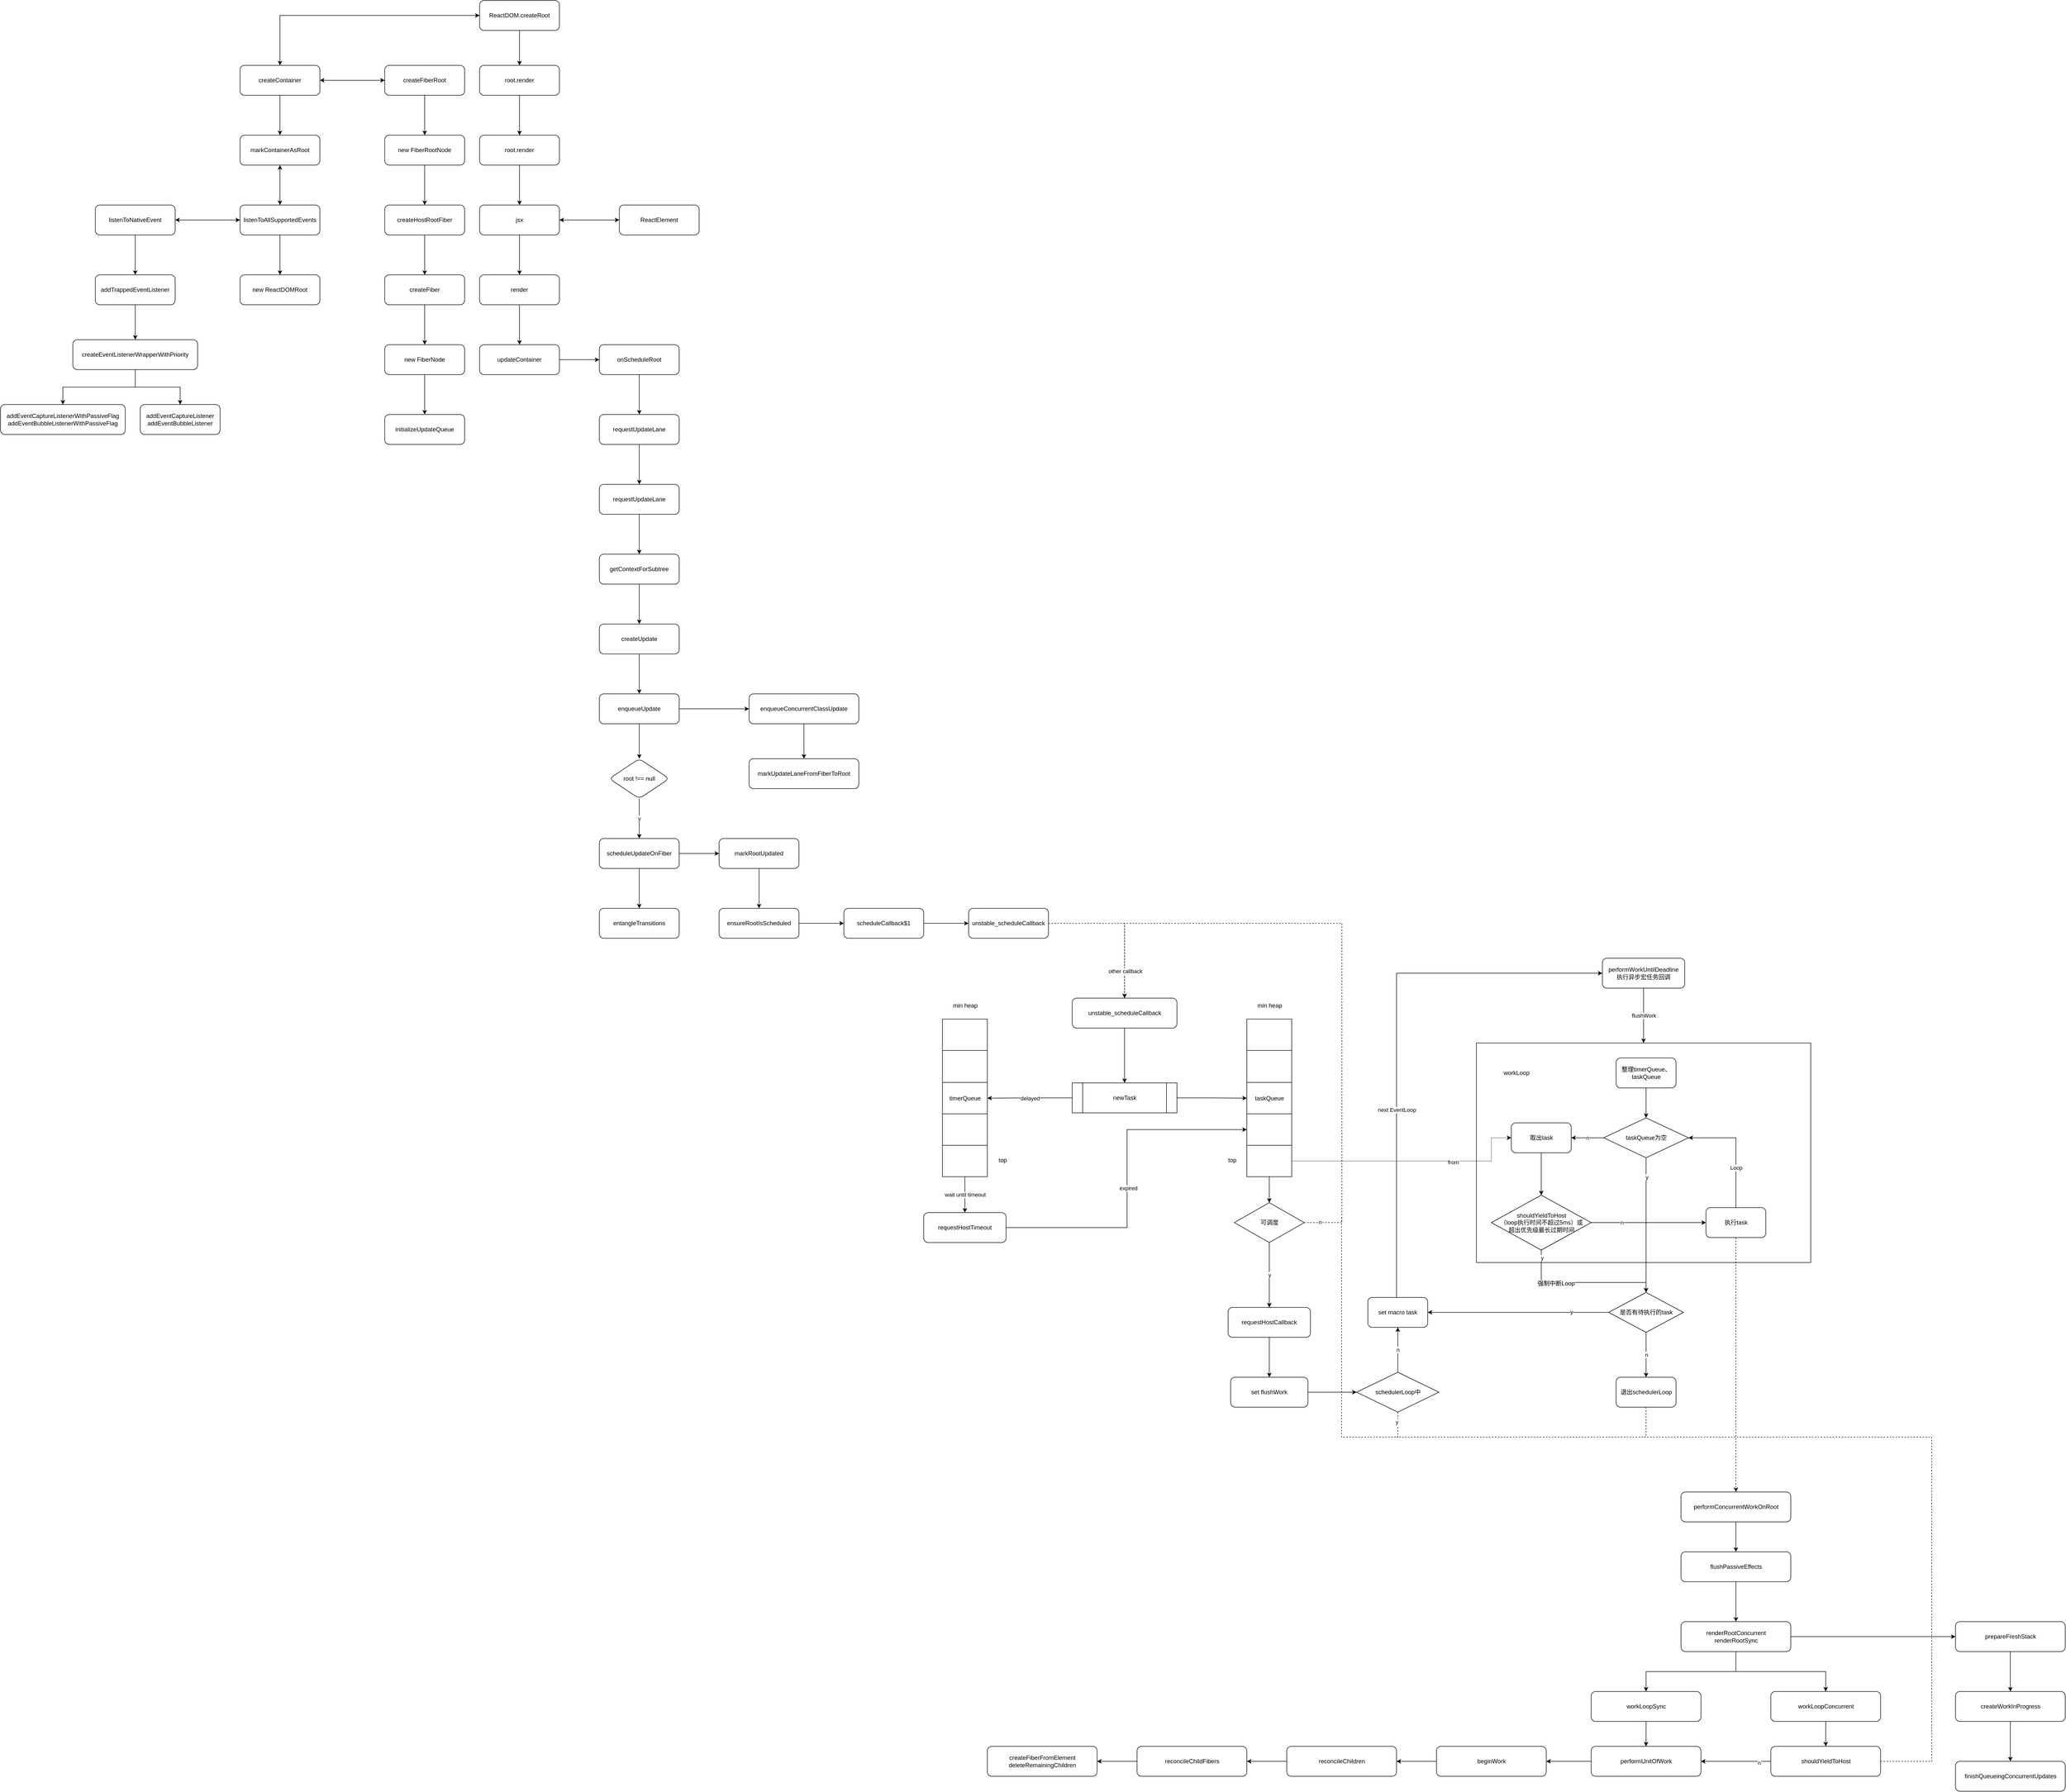 <mxfile version="20.2.5" type="github" pages="2">
  <diagram id="5aRhrvcRzWOUmRe86cMd" name="第 1 页">
    <mxGraphModel dx="3083" dy="1630" grid="1" gridSize="10" guides="1" tooltips="1" connect="1" arrows="1" fold="1" page="1" pageScale="1" pageWidth="8000" pageHeight="8000" math="0" shadow="0">
      <root>
        <mxCell id="0" />
        <mxCell id="1" parent="0" />
        <mxCell id="IM6zeczxpk0CNqdoy-Uw-5" value="" style="edgeStyle=orthogonalEdgeStyle;rounded=0;orthogonalLoop=1;jettySize=auto;html=1;startArrow=classic;startFill=1;" parent="1" source="IM6zeczxpk0CNqdoy-Uw-1" target="IM6zeczxpk0CNqdoy-Uw-4" edge="1">
          <mxGeometry relative="1" as="geometry" />
        </mxCell>
        <mxCell id="IM6zeczxpk0CNqdoy-Uw-38" value="" style="edgeStyle=orthogonalEdgeStyle;rounded=0;orthogonalLoop=1;jettySize=auto;html=1;startArrow=none;startFill=0;" parent="1" source="IM6zeczxpk0CNqdoy-Uw-1" target="IM6zeczxpk0CNqdoy-Uw-37" edge="1">
          <mxGeometry relative="1" as="geometry" />
        </mxCell>
        <mxCell id="IM6zeczxpk0CNqdoy-Uw-1" value="ReactDOM.createRoot" style="rounded=1;whiteSpace=wrap;html=1;" parent="1" vertex="1">
          <mxGeometry x="1510" y="450" width="160" height="60" as="geometry" />
        </mxCell>
        <mxCell id="IM6zeczxpk0CNqdoy-Uw-7" value="" style="edgeStyle=orthogonalEdgeStyle;rounded=0;orthogonalLoop=1;jettySize=auto;html=1;startArrow=classic;startFill=1;" parent="1" source="IM6zeczxpk0CNqdoy-Uw-4" target="IM6zeczxpk0CNqdoy-Uw-6" edge="1">
          <mxGeometry relative="1" as="geometry" />
        </mxCell>
        <mxCell id="IM6zeczxpk0CNqdoy-Uw-19" value="" style="edgeStyle=orthogonalEdgeStyle;rounded=0;orthogonalLoop=1;jettySize=auto;html=1;" parent="1" source="IM6zeczxpk0CNqdoy-Uw-4" target="IM6zeczxpk0CNqdoy-Uw-18" edge="1">
          <mxGeometry relative="1" as="geometry" />
        </mxCell>
        <mxCell id="IM6zeczxpk0CNqdoy-Uw-4" value="createContainer" style="rounded=1;whiteSpace=wrap;html=1;" parent="1" vertex="1">
          <mxGeometry x="1030" y="580" width="160" height="60" as="geometry" />
        </mxCell>
        <mxCell id="IM6zeczxpk0CNqdoy-Uw-9" value="" style="edgeStyle=orthogonalEdgeStyle;rounded=0;orthogonalLoop=1;jettySize=auto;html=1;" parent="1" source="IM6zeczxpk0CNqdoy-Uw-6" target="IM6zeczxpk0CNqdoy-Uw-8" edge="1">
          <mxGeometry relative="1" as="geometry" />
        </mxCell>
        <mxCell id="IM6zeczxpk0CNqdoy-Uw-6" value="createFiberRoot" style="rounded=1;whiteSpace=wrap;html=1;" parent="1" vertex="1">
          <mxGeometry x="1320" y="580" width="160" height="60" as="geometry" />
        </mxCell>
        <mxCell id="IM6zeczxpk0CNqdoy-Uw-11" value="" style="edgeStyle=orthogonalEdgeStyle;rounded=0;orthogonalLoop=1;jettySize=auto;html=1;" parent="1" source="IM6zeczxpk0CNqdoy-Uw-8" target="IM6zeczxpk0CNqdoy-Uw-10" edge="1">
          <mxGeometry relative="1" as="geometry" />
        </mxCell>
        <mxCell id="IM6zeczxpk0CNqdoy-Uw-8" value="new FiberRootNode" style="rounded=1;whiteSpace=wrap;html=1;" parent="1" vertex="1">
          <mxGeometry x="1320" y="720" width="160" height="60" as="geometry" />
        </mxCell>
        <mxCell id="IM6zeczxpk0CNqdoy-Uw-13" value="" style="edgeStyle=orthogonalEdgeStyle;rounded=0;orthogonalLoop=1;jettySize=auto;html=1;" parent="1" source="IM6zeczxpk0CNqdoy-Uw-10" target="IM6zeczxpk0CNqdoy-Uw-12" edge="1">
          <mxGeometry relative="1" as="geometry" />
        </mxCell>
        <mxCell id="IM6zeczxpk0CNqdoy-Uw-10" value="createHostRootFiber" style="rounded=1;whiteSpace=wrap;html=1;" parent="1" vertex="1">
          <mxGeometry x="1320" y="860" width="160" height="60" as="geometry" />
        </mxCell>
        <mxCell id="IM6zeczxpk0CNqdoy-Uw-15" value="" style="edgeStyle=orthogonalEdgeStyle;rounded=0;orthogonalLoop=1;jettySize=auto;html=1;" parent="1" source="IM6zeczxpk0CNqdoy-Uw-12" target="IM6zeczxpk0CNqdoy-Uw-14" edge="1">
          <mxGeometry relative="1" as="geometry" />
        </mxCell>
        <mxCell id="IM6zeczxpk0CNqdoy-Uw-12" value="createFiber" style="rounded=1;whiteSpace=wrap;html=1;" parent="1" vertex="1">
          <mxGeometry x="1320" y="1000" width="160" height="60" as="geometry" />
        </mxCell>
        <mxCell id="IM6zeczxpk0CNqdoy-Uw-17" value="" style="edgeStyle=orthogonalEdgeStyle;rounded=0;orthogonalLoop=1;jettySize=auto;html=1;" parent="1" source="IM6zeczxpk0CNqdoy-Uw-14" target="IM6zeczxpk0CNqdoy-Uw-16" edge="1">
          <mxGeometry relative="1" as="geometry" />
        </mxCell>
        <mxCell id="IM6zeczxpk0CNqdoy-Uw-14" value="new FiberNode" style="rounded=1;whiteSpace=wrap;html=1;" parent="1" vertex="1">
          <mxGeometry x="1320" y="1140" width="160" height="60" as="geometry" />
        </mxCell>
        <mxCell id="IM6zeczxpk0CNqdoy-Uw-16" value="initializeUpdateQueue" style="rounded=1;whiteSpace=wrap;html=1;" parent="1" vertex="1">
          <mxGeometry x="1320" y="1280" width="160" height="60" as="geometry" />
        </mxCell>
        <mxCell id="IM6zeczxpk0CNqdoy-Uw-21" value="" style="edgeStyle=orthogonalEdgeStyle;rounded=0;orthogonalLoop=1;jettySize=auto;html=1;startArrow=classic;startFill=1;" parent="1" source="IM6zeczxpk0CNqdoy-Uw-18" target="IM6zeczxpk0CNqdoy-Uw-20" edge="1">
          <mxGeometry relative="1" as="geometry" />
        </mxCell>
        <mxCell id="IM6zeczxpk0CNqdoy-Uw-18" value="markContainerAsRoot" style="rounded=1;whiteSpace=wrap;html=1;" parent="1" vertex="1">
          <mxGeometry x="1030" y="720" width="160" height="60" as="geometry" />
        </mxCell>
        <mxCell id="IM6zeczxpk0CNqdoy-Uw-23" value="" style="edgeStyle=orthogonalEdgeStyle;rounded=0;orthogonalLoop=1;jettySize=auto;html=1;startArrow=classic;startFill=1;" parent="1" source="IM6zeczxpk0CNqdoy-Uw-20" target="IM6zeczxpk0CNqdoy-Uw-22" edge="1">
          <mxGeometry relative="1" as="geometry" />
        </mxCell>
        <mxCell id="IM6zeczxpk0CNqdoy-Uw-35" value="" style="edgeStyle=orthogonalEdgeStyle;rounded=0;orthogonalLoop=1;jettySize=auto;html=1;startArrow=none;startFill=0;" parent="1" source="IM6zeczxpk0CNqdoy-Uw-20" target="IM6zeczxpk0CNqdoy-Uw-34" edge="1">
          <mxGeometry relative="1" as="geometry" />
        </mxCell>
        <mxCell id="IM6zeczxpk0CNqdoy-Uw-20" value="listenToAllSupportedEvents" style="rounded=1;whiteSpace=wrap;html=1;" parent="1" vertex="1">
          <mxGeometry x="1030" y="860" width="160" height="60" as="geometry" />
        </mxCell>
        <mxCell id="IM6zeczxpk0CNqdoy-Uw-25" value="" style="edgeStyle=orthogonalEdgeStyle;rounded=0;orthogonalLoop=1;jettySize=auto;html=1;startArrow=none;startFill=0;" parent="1" source="IM6zeczxpk0CNqdoy-Uw-22" target="IM6zeczxpk0CNqdoy-Uw-24" edge="1">
          <mxGeometry relative="1" as="geometry" />
        </mxCell>
        <mxCell id="IM6zeczxpk0CNqdoy-Uw-22" value="listenToNativeEvent" style="rounded=1;whiteSpace=wrap;html=1;" parent="1" vertex="1">
          <mxGeometry x="740" y="860" width="160" height="60" as="geometry" />
        </mxCell>
        <mxCell id="IM6zeczxpk0CNqdoy-Uw-31" value="" style="edgeStyle=orthogonalEdgeStyle;rounded=0;orthogonalLoop=1;jettySize=auto;html=1;startArrow=none;startFill=0;" parent="1" source="IM6zeczxpk0CNqdoy-Uw-24" target="IM6zeczxpk0CNqdoy-Uw-30" edge="1">
          <mxGeometry relative="1" as="geometry" />
        </mxCell>
        <mxCell id="IM6zeczxpk0CNqdoy-Uw-24" value="addTrappedEventListener" style="rounded=1;whiteSpace=wrap;html=1;" parent="1" vertex="1">
          <mxGeometry x="740" y="1000" width="160" height="60" as="geometry" />
        </mxCell>
        <mxCell id="IM6zeczxpk0CNqdoy-Uw-26" value="addEventCaptureListenerWithPassiveFlag&lt;br&gt;addEventBubbleListenerWithPassiveFlag" style="rounded=1;whiteSpace=wrap;html=1;" parent="1" vertex="1">
          <mxGeometry x="550" y="1260" width="250" height="60" as="geometry" />
        </mxCell>
        <mxCell id="IM6zeczxpk0CNqdoy-Uw-28" value="addEventCaptureListener&lt;br&gt;addEventBubbleListener" style="rounded=1;whiteSpace=wrap;html=1;" parent="1" vertex="1">
          <mxGeometry x="830" y="1260" width="160" height="60" as="geometry" />
        </mxCell>
        <mxCell id="IM6zeczxpk0CNqdoy-Uw-32" style="edgeStyle=orthogonalEdgeStyle;rounded=0;orthogonalLoop=1;jettySize=auto;html=1;entryX=0.5;entryY=0;entryDx=0;entryDy=0;startArrow=none;startFill=0;" parent="1" source="IM6zeczxpk0CNqdoy-Uw-30" target="IM6zeczxpk0CNqdoy-Uw-26" edge="1">
          <mxGeometry relative="1" as="geometry" />
        </mxCell>
        <mxCell id="IM6zeczxpk0CNqdoy-Uw-36" style="edgeStyle=orthogonalEdgeStyle;rounded=0;orthogonalLoop=1;jettySize=auto;html=1;startArrow=none;startFill=0;" parent="1" source="IM6zeczxpk0CNqdoy-Uw-30" target="IM6zeczxpk0CNqdoy-Uw-28" edge="1">
          <mxGeometry relative="1" as="geometry" />
        </mxCell>
        <mxCell id="IM6zeczxpk0CNqdoy-Uw-30" value="createEventListenerWrapperWithPriority" style="rounded=1;whiteSpace=wrap;html=1;" parent="1" vertex="1">
          <mxGeometry x="695" y="1130" width="250" height="60" as="geometry" />
        </mxCell>
        <mxCell id="IM6zeczxpk0CNqdoy-Uw-34" value="new ReactDOMRoot" style="rounded=1;whiteSpace=wrap;html=1;" parent="1" vertex="1">
          <mxGeometry x="1030" y="1000" width="160" height="60" as="geometry" />
        </mxCell>
        <mxCell id="IM6zeczxpk0CNqdoy-Uw-45" style="edgeStyle=orthogonalEdgeStyle;rounded=0;orthogonalLoop=1;jettySize=auto;html=1;startArrow=none;startFill=0;" parent="1" source="IM6zeczxpk0CNqdoy-Uw-37" target="IM6zeczxpk0CNqdoy-Uw-39" edge="1">
          <mxGeometry relative="1" as="geometry" />
        </mxCell>
        <mxCell id="IM6zeczxpk0CNqdoy-Uw-37" value="root.render" style="rounded=1;whiteSpace=wrap;html=1;" parent="1" vertex="1">
          <mxGeometry x="1510" y="580" width="160" height="60" as="geometry" />
        </mxCell>
        <mxCell id="IM6zeczxpk0CNqdoy-Uw-46" style="edgeStyle=orthogonalEdgeStyle;rounded=0;orthogonalLoop=1;jettySize=auto;html=1;startArrow=none;startFill=0;" parent="1" source="IM6zeczxpk0CNqdoy-Uw-39" target="IM6zeczxpk0CNqdoy-Uw-41" edge="1">
          <mxGeometry relative="1" as="geometry" />
        </mxCell>
        <mxCell id="IM6zeczxpk0CNqdoy-Uw-39" value="root.render" style="rounded=1;whiteSpace=wrap;html=1;" parent="1" vertex="1">
          <mxGeometry x="1510" y="720" width="160" height="60" as="geometry" />
        </mxCell>
        <mxCell id="IM6zeczxpk0CNqdoy-Uw-47" style="edgeStyle=orthogonalEdgeStyle;rounded=0;orthogonalLoop=1;jettySize=auto;html=1;startArrow=classic;startFill=1;" parent="1" source="IM6zeczxpk0CNqdoy-Uw-41" target="IM6zeczxpk0CNqdoy-Uw-43" edge="1">
          <mxGeometry relative="1" as="geometry" />
        </mxCell>
        <mxCell id="IM6zeczxpk0CNqdoy-Uw-51" value="" style="edgeStyle=orthogonalEdgeStyle;rounded=0;orthogonalLoop=1;jettySize=auto;html=1;startArrow=none;startFill=0;" parent="1" source="IM6zeczxpk0CNqdoy-Uw-41" target="IM6zeczxpk0CNqdoy-Uw-50" edge="1">
          <mxGeometry relative="1" as="geometry" />
        </mxCell>
        <mxCell id="IM6zeczxpk0CNqdoy-Uw-41" value="jsx" style="rounded=1;whiteSpace=wrap;html=1;" parent="1" vertex="1">
          <mxGeometry x="1510" y="860" width="160" height="60" as="geometry" />
        </mxCell>
        <mxCell id="IM6zeczxpk0CNqdoy-Uw-43" value="ReactElement" style="rounded=1;whiteSpace=wrap;html=1;" parent="1" vertex="1">
          <mxGeometry x="1790" y="860" width="160" height="60" as="geometry" />
        </mxCell>
        <mxCell id="IM6zeczxpk0CNqdoy-Uw-54" value="" style="edgeStyle=orthogonalEdgeStyle;rounded=0;orthogonalLoop=1;jettySize=auto;html=1;startArrow=none;startFill=0;" parent="1" source="IM6zeczxpk0CNqdoy-Uw-48" target="IM6zeczxpk0CNqdoy-Uw-53" edge="1">
          <mxGeometry relative="1" as="geometry" />
        </mxCell>
        <mxCell id="IM6zeczxpk0CNqdoy-Uw-56" value="" style="edgeStyle=orthogonalEdgeStyle;rounded=0;orthogonalLoop=1;jettySize=auto;html=1;startArrow=none;startFill=0;" parent="1" source="IM6zeczxpk0CNqdoy-Uw-48" target="IM6zeczxpk0CNqdoy-Uw-55" edge="1">
          <mxGeometry relative="1" as="geometry" />
        </mxCell>
        <mxCell id="IM6zeczxpk0CNqdoy-Uw-48" value="updateContainer" style="rounded=1;whiteSpace=wrap;html=1;" parent="1" vertex="1">
          <mxGeometry x="1510" y="1140" width="160" height="60" as="geometry" />
        </mxCell>
        <mxCell id="IM6zeczxpk0CNqdoy-Uw-52" style="edgeStyle=orthogonalEdgeStyle;rounded=0;orthogonalLoop=1;jettySize=auto;html=1;entryX=0.5;entryY=0;entryDx=0;entryDy=0;startArrow=none;startFill=0;" parent="1" source="IM6zeczxpk0CNqdoy-Uw-50" target="IM6zeczxpk0CNqdoy-Uw-48" edge="1">
          <mxGeometry relative="1" as="geometry" />
        </mxCell>
        <mxCell id="IM6zeczxpk0CNqdoy-Uw-50" value="render" style="rounded=1;whiteSpace=wrap;html=1;" parent="1" vertex="1">
          <mxGeometry x="1510" y="1000" width="160" height="60" as="geometry" />
        </mxCell>
        <mxCell id="IM6zeczxpk0CNqdoy-Uw-53" value="onScheduleRoot" style="rounded=1;whiteSpace=wrap;html=1;" parent="1" vertex="1">
          <mxGeometry x="1750" y="1140" width="160" height="60" as="geometry" />
        </mxCell>
        <mxCell id="IM6zeczxpk0CNqdoy-Uw-58" value="" style="edgeStyle=orthogonalEdgeStyle;rounded=0;orthogonalLoop=1;jettySize=auto;html=1;startArrow=none;startFill=0;" parent="1" source="IM6zeczxpk0CNqdoy-Uw-55" target="IM6zeczxpk0CNqdoy-Uw-57" edge="1">
          <mxGeometry relative="1" as="geometry" />
        </mxCell>
        <mxCell id="IM6zeczxpk0CNqdoy-Uw-55" value="requestUpdateLane" style="rounded=1;whiteSpace=wrap;html=1;" parent="1" vertex="1">
          <mxGeometry x="1750" y="1280" width="160" height="60" as="geometry" />
        </mxCell>
        <mxCell id="IM6zeczxpk0CNqdoy-Uw-60" value="" style="edgeStyle=orthogonalEdgeStyle;rounded=0;orthogonalLoop=1;jettySize=auto;html=1;startArrow=none;startFill=0;" parent="1" source="IM6zeczxpk0CNqdoy-Uw-57" target="IM6zeczxpk0CNqdoy-Uw-59" edge="1">
          <mxGeometry relative="1" as="geometry" />
        </mxCell>
        <mxCell id="IM6zeczxpk0CNqdoy-Uw-57" value="requestUpdateLane" style="rounded=1;whiteSpace=wrap;html=1;" parent="1" vertex="1">
          <mxGeometry x="1750" y="1420" width="160" height="60" as="geometry" />
        </mxCell>
        <mxCell id="IM6zeczxpk0CNqdoy-Uw-62" value="" style="edgeStyle=orthogonalEdgeStyle;rounded=0;orthogonalLoop=1;jettySize=auto;html=1;startArrow=none;startFill=0;" parent="1" source="IM6zeczxpk0CNqdoy-Uw-59" target="IM6zeczxpk0CNqdoy-Uw-61" edge="1">
          <mxGeometry relative="1" as="geometry" />
        </mxCell>
        <mxCell id="IM6zeczxpk0CNqdoy-Uw-59" value="getContextForSubtree" style="rounded=1;whiteSpace=wrap;html=1;" parent="1" vertex="1">
          <mxGeometry x="1750" y="1560" width="160" height="60" as="geometry" />
        </mxCell>
        <mxCell id="IM6zeczxpk0CNqdoy-Uw-64" value="" style="edgeStyle=orthogonalEdgeStyle;rounded=0;orthogonalLoop=1;jettySize=auto;html=1;startArrow=none;startFill=0;" parent="1" source="IM6zeczxpk0CNqdoy-Uw-61" target="IM6zeczxpk0CNqdoy-Uw-63" edge="1">
          <mxGeometry relative="1" as="geometry" />
        </mxCell>
        <mxCell id="IM6zeczxpk0CNqdoy-Uw-61" value="createUpdate" style="rounded=1;whiteSpace=wrap;html=1;" parent="1" vertex="1">
          <mxGeometry x="1750" y="1700" width="160" height="60" as="geometry" />
        </mxCell>
        <mxCell id="IM6zeczxpk0CNqdoy-Uw-66" value="" style="edgeStyle=orthogonalEdgeStyle;rounded=0;orthogonalLoop=1;jettySize=auto;html=1;startArrow=none;startFill=0;" parent="1" source="IM6zeczxpk0CNqdoy-Uw-63" target="IM6zeczxpk0CNqdoy-Uw-65" edge="1">
          <mxGeometry relative="1" as="geometry" />
        </mxCell>
        <mxCell id="IM6zeczxpk0CNqdoy-Uw-72" value="" style="edgeStyle=orthogonalEdgeStyle;rounded=0;orthogonalLoop=1;jettySize=auto;html=1;startArrow=none;startFill=0;" parent="1" source="IM6zeczxpk0CNqdoy-Uw-63" target="IM6zeczxpk0CNqdoy-Uw-71" edge="1">
          <mxGeometry relative="1" as="geometry" />
        </mxCell>
        <mxCell id="IM6zeczxpk0CNqdoy-Uw-63" value="enqueueUpdate" style="rounded=1;whiteSpace=wrap;html=1;" parent="1" vertex="1">
          <mxGeometry x="1750" y="1840" width="160" height="60" as="geometry" />
        </mxCell>
        <mxCell id="IM6zeczxpk0CNqdoy-Uw-68" value="" style="edgeStyle=orthogonalEdgeStyle;rounded=0;orthogonalLoop=1;jettySize=auto;html=1;startArrow=none;startFill=0;" parent="1" source="IM6zeczxpk0CNqdoy-Uw-65" target="IM6zeczxpk0CNqdoy-Uw-67" edge="1">
          <mxGeometry relative="1" as="geometry" />
        </mxCell>
        <mxCell id="IM6zeczxpk0CNqdoy-Uw-65" value="enqueueConcurrentClassUpdate" style="rounded=1;whiteSpace=wrap;html=1;" parent="1" vertex="1">
          <mxGeometry x="2050" y="1840" width="220" height="60" as="geometry" />
        </mxCell>
        <mxCell id="IM6zeczxpk0CNqdoy-Uw-67" value="markUpdateLaneFromFiberToRoot" style="rounded=1;whiteSpace=wrap;html=1;" parent="1" vertex="1">
          <mxGeometry x="2050" y="1970" width="220" height="60" as="geometry" />
        </mxCell>
        <mxCell id="IM6zeczxpk0CNqdoy-Uw-74" value="y" style="edgeStyle=orthogonalEdgeStyle;rounded=0;orthogonalLoop=1;jettySize=auto;html=1;startArrow=none;startFill=0;" parent="1" source="IM6zeczxpk0CNqdoy-Uw-71" target="IM6zeczxpk0CNqdoy-Uw-73" edge="1">
          <mxGeometry relative="1" as="geometry" />
        </mxCell>
        <mxCell id="IM6zeczxpk0CNqdoy-Uw-71" value="root !== null" style="rhombus;whiteSpace=wrap;html=1;rounded=1;" parent="1" vertex="1">
          <mxGeometry x="1770" y="1970" width="120" height="80" as="geometry" />
        </mxCell>
        <mxCell id="IM6zeczxpk0CNqdoy-Uw-76" value="" style="edgeStyle=orthogonalEdgeStyle;rounded=0;orthogonalLoop=1;jettySize=auto;html=1;startArrow=none;startFill=0;" parent="1" source="IM6zeczxpk0CNqdoy-Uw-73" target="IM6zeczxpk0CNqdoy-Uw-75" edge="1">
          <mxGeometry relative="1" as="geometry" />
        </mxCell>
        <mxCell id="IM6zeczxpk0CNqdoy-Uw-86" value="" style="edgeStyle=orthogonalEdgeStyle;rounded=0;orthogonalLoop=1;jettySize=auto;html=1;startArrow=none;startFill=0;" parent="1" source="IM6zeczxpk0CNqdoy-Uw-73" target="IM6zeczxpk0CNqdoy-Uw-85" edge="1">
          <mxGeometry relative="1" as="geometry" />
        </mxCell>
        <mxCell id="IM6zeczxpk0CNqdoy-Uw-73" value="scheduleUpdateOnFiber" style="whiteSpace=wrap;html=1;rounded=1;" parent="1" vertex="1">
          <mxGeometry x="1750" y="2130" width="160" height="60" as="geometry" />
        </mxCell>
        <mxCell id="IM6zeczxpk0CNqdoy-Uw-80" value="" style="edgeStyle=orthogonalEdgeStyle;rounded=0;orthogonalLoop=1;jettySize=auto;html=1;startArrow=none;startFill=0;" parent="1" source="IM6zeczxpk0CNqdoy-Uw-75" target="IM6zeczxpk0CNqdoy-Uw-79" edge="1">
          <mxGeometry relative="1" as="geometry" />
        </mxCell>
        <mxCell id="IM6zeczxpk0CNqdoy-Uw-75" value="markRootUpdated" style="whiteSpace=wrap;html=1;rounded=1;" parent="1" vertex="1">
          <mxGeometry x="1990" y="2130" width="160" height="60" as="geometry" />
        </mxCell>
        <mxCell id="IM6zeczxpk0CNqdoy-Uw-82" value="" style="edgeStyle=orthogonalEdgeStyle;rounded=0;orthogonalLoop=1;jettySize=auto;html=1;startArrow=none;startFill=0;" parent="1" source="IM6zeczxpk0CNqdoy-Uw-79" target="IM6zeczxpk0CNqdoy-Uw-81" edge="1">
          <mxGeometry relative="1" as="geometry" />
        </mxCell>
        <mxCell id="IM6zeczxpk0CNqdoy-Uw-79" value="ensureRootIsScheduled" style="whiteSpace=wrap;html=1;rounded=1;" parent="1" vertex="1">
          <mxGeometry x="1990" y="2270" width="160" height="60" as="geometry" />
        </mxCell>
        <mxCell id="IM6zeczxpk0CNqdoy-Uw-84" value="" style="edgeStyle=orthogonalEdgeStyle;rounded=0;orthogonalLoop=1;jettySize=auto;html=1;startArrow=none;startFill=0;" parent="1" source="IM6zeczxpk0CNqdoy-Uw-81" target="IM6zeczxpk0CNqdoy-Uw-83" edge="1">
          <mxGeometry relative="1" as="geometry" />
        </mxCell>
        <mxCell id="IM6zeczxpk0CNqdoy-Uw-81" value="scheduleCallback$1" style="whiteSpace=wrap;html=1;rounded=1;" parent="1" vertex="1">
          <mxGeometry x="2240" y="2270" width="160" height="60" as="geometry" />
        </mxCell>
        <mxCell id="NHsQbiDzJJ95LxF4o3fO-90" style="edgeStyle=orthogonalEdgeStyle;rounded=0;orthogonalLoop=1;jettySize=auto;html=1;entryX=0.5;entryY=0;entryDx=0;entryDy=0;dashed=1;" edge="1" parent="1" source="IM6zeczxpk0CNqdoy-Uw-83" target="NHsQbiDzJJ95LxF4o3fO-11">
          <mxGeometry relative="1" as="geometry" />
        </mxCell>
        <mxCell id="IM6zeczxpk0CNqdoy-Uw-83" value="unstable_scheduleCallback" style="whiteSpace=wrap;html=1;rounded=1;" parent="1" vertex="1">
          <mxGeometry x="2490" y="2270" width="160" height="60" as="geometry" />
        </mxCell>
        <mxCell id="IM6zeczxpk0CNqdoy-Uw-85" value="entangleTransitions" style="whiteSpace=wrap;html=1;rounded=1;" parent="1" vertex="1">
          <mxGeometry x="1750" y="2270" width="160" height="60" as="geometry" />
        </mxCell>
        <mxCell id="is5Rnj0inGnOcsB-862m-4" value="" style="edgeStyle=orthogonalEdgeStyle;rounded=0;orthogonalLoop=1;jettySize=auto;html=1;startArrow=none;startFill=0;" parent="1" source="is5Rnj0inGnOcsB-862m-1" target="is5Rnj0inGnOcsB-862m-3" edge="1">
          <mxGeometry relative="1" as="geometry" />
        </mxCell>
        <mxCell id="is5Rnj0inGnOcsB-862m-1" value="performConcurrentWorkOnRoot" style="whiteSpace=wrap;html=1;rounded=1;" parent="1" vertex="1">
          <mxGeometry x="3917.5" y="3440" width="220" height="60" as="geometry" />
        </mxCell>
        <mxCell id="is5Rnj0inGnOcsB-862m-6" value="" style="edgeStyle=orthogonalEdgeStyle;rounded=0;orthogonalLoop=1;jettySize=auto;html=1;startArrow=none;startFill=0;" parent="1" source="is5Rnj0inGnOcsB-862m-3" target="is5Rnj0inGnOcsB-862m-5" edge="1">
          <mxGeometry relative="1" as="geometry" />
        </mxCell>
        <mxCell id="is5Rnj0inGnOcsB-862m-3" value="flushPassiveEffects" style="whiteSpace=wrap;html=1;rounded=1;" parent="1" vertex="1">
          <mxGeometry x="3917.5" y="3560" width="220" height="60" as="geometry" />
        </mxCell>
        <mxCell id="is5Rnj0inGnOcsB-862m-8" value="" style="edgeStyle=orthogonalEdgeStyle;rounded=0;orthogonalLoop=1;jettySize=auto;html=1;startArrow=none;startFill=0;" parent="1" source="is5Rnj0inGnOcsB-862m-5" target="is5Rnj0inGnOcsB-862m-7" edge="1">
          <mxGeometry relative="1" as="geometry" />
        </mxCell>
        <mxCell id="is5Rnj0inGnOcsB-862m-14" value="" style="edgeStyle=orthogonalEdgeStyle;rounded=0;orthogonalLoop=1;jettySize=auto;html=1;startArrow=none;startFill=0;" parent="1" source="is5Rnj0inGnOcsB-862m-5" target="is5Rnj0inGnOcsB-862m-13" edge="1">
          <mxGeometry relative="1" as="geometry" />
        </mxCell>
        <mxCell id="NHsQbiDzJJ95LxF4o3fO-2" style="edgeStyle=orthogonalEdgeStyle;rounded=0;orthogonalLoop=1;jettySize=auto;html=1;" edge="1" parent="1" source="is5Rnj0inGnOcsB-862m-5" target="NHsQbiDzJJ95LxF4o3fO-1">
          <mxGeometry relative="1" as="geometry" />
        </mxCell>
        <mxCell id="is5Rnj0inGnOcsB-862m-5" value="renderRootConcurrent&lt;br&gt;renderRootSync" style="whiteSpace=wrap;html=1;rounded=1;" parent="1" vertex="1">
          <mxGeometry x="3917.5" y="3700" width="220" height="60" as="geometry" />
        </mxCell>
        <mxCell id="is5Rnj0inGnOcsB-862m-10" value="" style="edgeStyle=orthogonalEdgeStyle;rounded=0;orthogonalLoop=1;jettySize=auto;html=1;startArrow=none;startFill=0;" parent="1" source="is5Rnj0inGnOcsB-862m-7" target="is5Rnj0inGnOcsB-862m-9" edge="1">
          <mxGeometry relative="1" as="geometry" />
        </mxCell>
        <mxCell id="is5Rnj0inGnOcsB-862m-7" value="prepareFreshStack" style="whiteSpace=wrap;html=1;rounded=1;" parent="1" vertex="1">
          <mxGeometry x="4467.5" y="3700" width="220" height="60" as="geometry" />
        </mxCell>
        <mxCell id="is5Rnj0inGnOcsB-862m-12" value="" style="edgeStyle=orthogonalEdgeStyle;rounded=0;orthogonalLoop=1;jettySize=auto;html=1;startArrow=none;startFill=0;" parent="1" source="is5Rnj0inGnOcsB-862m-9" target="is5Rnj0inGnOcsB-862m-11" edge="1">
          <mxGeometry relative="1" as="geometry" />
        </mxCell>
        <mxCell id="is5Rnj0inGnOcsB-862m-9" value="createWorkInProgress" style="whiteSpace=wrap;html=1;rounded=1;" parent="1" vertex="1">
          <mxGeometry x="4467.5" y="3840" width="220" height="60" as="geometry" />
        </mxCell>
        <mxCell id="is5Rnj0inGnOcsB-862m-11" value="finishQueueingConcurrentUpdates" style="whiteSpace=wrap;html=1;rounded=1;" parent="1" vertex="1">
          <mxGeometry x="4467.5" y="3980" width="220" height="60" as="geometry" />
        </mxCell>
        <mxCell id="is5Rnj0inGnOcsB-862m-16" value="" style="edgeStyle=orthogonalEdgeStyle;rounded=0;orthogonalLoop=1;jettySize=auto;html=1;startArrow=none;startFill=0;" parent="1" source="is5Rnj0inGnOcsB-862m-13" target="is5Rnj0inGnOcsB-862m-15" edge="1">
          <mxGeometry relative="1" as="geometry">
            <Array as="points">
              <mxPoint x="3847.5" y="3920" />
              <mxPoint x="3847.5" y="3920" />
            </Array>
          </mxGeometry>
        </mxCell>
        <mxCell id="is5Rnj0inGnOcsB-862m-13" value="workLoopSync" style="whiteSpace=wrap;html=1;rounded=1;" parent="1" vertex="1">
          <mxGeometry x="3737.5" y="3840" width="220" height="60" as="geometry" />
        </mxCell>
        <mxCell id="is5Rnj0inGnOcsB-862m-18" value="" style="edgeStyle=orthogonalEdgeStyle;rounded=0;orthogonalLoop=1;jettySize=auto;html=1;startArrow=none;startFill=0;" parent="1" source="is5Rnj0inGnOcsB-862m-15" edge="1">
          <mxGeometry relative="1" as="geometry">
            <mxPoint x="3647.5" y="3980" as="targetPoint" />
          </mxGeometry>
        </mxCell>
        <mxCell id="is5Rnj0inGnOcsB-862m-15" value="performUnitOfWork" style="whiteSpace=wrap;html=1;rounded=1;" parent="1" vertex="1">
          <mxGeometry x="3737.5" y="3950" width="220" height="60" as="geometry" />
        </mxCell>
        <mxCell id="is5Rnj0inGnOcsB-862m-20" value="" style="edgeStyle=orthogonalEdgeStyle;rounded=0;orthogonalLoop=1;jettySize=auto;html=1;startArrow=none;startFill=0;" parent="1" source="is5Rnj0inGnOcsB-862m-17" target="is5Rnj0inGnOcsB-862m-19" edge="1">
          <mxGeometry relative="1" as="geometry" />
        </mxCell>
        <mxCell id="is5Rnj0inGnOcsB-862m-17" value="beginWork" style="whiteSpace=wrap;html=1;rounded=1;" parent="1" vertex="1">
          <mxGeometry x="3427.5" y="3950" width="220" height="60" as="geometry" />
        </mxCell>
        <mxCell id="is5Rnj0inGnOcsB-862m-22" value="" style="edgeStyle=orthogonalEdgeStyle;rounded=0;orthogonalLoop=1;jettySize=auto;html=1;startArrow=none;startFill=0;" parent="1" source="is5Rnj0inGnOcsB-862m-19" target="is5Rnj0inGnOcsB-862m-21" edge="1">
          <mxGeometry relative="1" as="geometry" />
        </mxCell>
        <mxCell id="is5Rnj0inGnOcsB-862m-19" value="reconcileChildren" style="whiteSpace=wrap;html=1;rounded=1;" parent="1" vertex="1">
          <mxGeometry x="3127.5" y="3950" width="220" height="60" as="geometry" />
        </mxCell>
        <mxCell id="is5Rnj0inGnOcsB-862m-24" value="" style="edgeStyle=orthogonalEdgeStyle;rounded=0;orthogonalLoop=1;jettySize=auto;html=1;startArrow=none;startFill=0;" parent="1" source="is5Rnj0inGnOcsB-862m-21" target="is5Rnj0inGnOcsB-862m-23" edge="1">
          <mxGeometry relative="1" as="geometry" />
        </mxCell>
        <mxCell id="is5Rnj0inGnOcsB-862m-21" value="reconcileChildFibers" style="whiteSpace=wrap;html=1;rounded=1;" parent="1" vertex="1">
          <mxGeometry x="2827.5" y="3950" width="220" height="60" as="geometry" />
        </mxCell>
        <mxCell id="is5Rnj0inGnOcsB-862m-23" value="createFiberFromElement&lt;br&gt;deleteRemainingChildren" style="whiteSpace=wrap;html=1;rounded=1;" parent="1" vertex="1">
          <mxGeometry x="2527.5" y="3950" width="220" height="60" as="geometry" />
        </mxCell>
        <mxCell id="NHsQbiDzJJ95LxF4o3fO-4" value="" style="edgeStyle=orthogonalEdgeStyle;rounded=0;orthogonalLoop=1;jettySize=auto;html=1;" edge="1" parent="1" source="NHsQbiDzJJ95LxF4o3fO-1" target="NHsQbiDzJJ95LxF4o3fO-3">
          <mxGeometry relative="1" as="geometry" />
        </mxCell>
        <mxCell id="NHsQbiDzJJ95LxF4o3fO-1" value="workLoopConcurrent" style="whiteSpace=wrap;html=1;rounded=1;" vertex="1" parent="1">
          <mxGeometry x="4097.5" y="3840" width="220" height="60" as="geometry" />
        </mxCell>
        <mxCell id="NHsQbiDzJJ95LxF4o3fO-5" style="edgeStyle=orthogonalEdgeStyle;rounded=0;orthogonalLoop=1;jettySize=auto;html=1;" edge="1" parent="1" source="NHsQbiDzJJ95LxF4o3fO-3" target="is5Rnj0inGnOcsB-862m-15">
          <mxGeometry relative="1" as="geometry" />
        </mxCell>
        <mxCell id="NHsQbiDzJJ95LxF4o3fO-6" value="n" style="edgeLabel;html=1;align=center;verticalAlign=middle;resizable=0;points=[];" vertex="1" connectable="0" parent="NHsQbiDzJJ95LxF4o3fO-5">
          <mxGeometry x="-0.651" y="3" relative="1" as="geometry">
            <mxPoint x="1" as="offset" />
          </mxGeometry>
        </mxCell>
        <mxCell id="NHsQbiDzJJ95LxF4o3fO-92" style="edgeStyle=orthogonalEdgeStyle;rounded=0;orthogonalLoop=1;jettySize=auto;html=1;dashed=1;endArrow=none;endFill=0;" edge="1" parent="1" source="NHsQbiDzJJ95LxF4o3fO-3">
          <mxGeometry relative="1" as="geometry">
            <mxPoint x="3840" y="3330" as="targetPoint" />
            <Array as="points">
              <mxPoint x="4420" y="3980" />
              <mxPoint x="4420" y="3330" />
            </Array>
          </mxGeometry>
        </mxCell>
        <mxCell id="NHsQbiDzJJ95LxF4o3fO-3" value="shouldYieldToHost" style="whiteSpace=wrap;html=1;rounded=1;" vertex="1" parent="1">
          <mxGeometry x="4097.5" y="3950" width="220" height="60" as="geometry" />
        </mxCell>
        <mxCell id="NHsQbiDzJJ95LxF4o3fO-9" value="" style="rounded=0;whiteSpace=wrap;html=1;" vertex="1" parent="1">
          <mxGeometry x="3507.5" y="2540" width="670" height="440" as="geometry" />
        </mxCell>
        <mxCell id="NHsQbiDzJJ95LxF4o3fO-10" style="edgeStyle=orthogonalEdgeStyle;rounded=0;orthogonalLoop=1;jettySize=auto;html=1;startArrow=none;startFill=0;" edge="1" parent="1" source="NHsQbiDzJJ95LxF4o3fO-11" target="NHsQbiDzJJ95LxF4o3fO-14">
          <mxGeometry relative="1" as="geometry" />
        </mxCell>
        <mxCell id="NHsQbiDzJJ95LxF4o3fO-11" value="unstable_scheduleCallback" style="rounded=1;whiteSpace=wrap;html=1;" vertex="1" parent="1">
          <mxGeometry x="2697.5" y="2450" width="210" height="60" as="geometry" />
        </mxCell>
        <mxCell id="NHsQbiDzJJ95LxF4o3fO-12" value="delayed" style="edgeStyle=orthogonalEdgeStyle;rounded=0;orthogonalLoop=1;jettySize=auto;html=1;entryX=1;entryY=0.5;entryDx=0;entryDy=0;startArrow=none;startFill=0;" edge="1" parent="1" source="NHsQbiDzJJ95LxF4o3fO-14" target="NHsQbiDzJJ95LxF4o3fO-21">
          <mxGeometry relative="1" as="geometry" />
        </mxCell>
        <mxCell id="NHsQbiDzJJ95LxF4o3fO-13" style="edgeStyle=orthogonalEdgeStyle;rounded=0;orthogonalLoop=1;jettySize=auto;html=1;entryX=0;entryY=0.5;entryDx=0;entryDy=0;startArrow=none;startFill=0;" edge="1" parent="1" source="NHsQbiDzJJ95LxF4o3fO-14" target="NHsQbiDzJJ95LxF4o3fO-33">
          <mxGeometry relative="1" as="geometry" />
        </mxCell>
        <mxCell id="NHsQbiDzJJ95LxF4o3fO-14" value="newTask" style="shape=process;whiteSpace=wrap;html=1;backgroundOutline=1;" vertex="1" parent="1">
          <mxGeometry x="2697.5" y="2620" width="210" height="60" as="geometry" />
        </mxCell>
        <mxCell id="NHsQbiDzJJ95LxF4o3fO-15" value="wait until timeout" style="edgeStyle=orthogonalEdgeStyle;rounded=0;orthogonalLoop=1;jettySize=auto;html=1;startArrow=none;startFill=0;" edge="1" parent="1" source="NHsQbiDzJJ95LxF4o3fO-16" target="NHsQbiDzJJ95LxF4o3fO-43">
          <mxGeometry relative="1" as="geometry" />
        </mxCell>
        <mxCell id="NHsQbiDzJJ95LxF4o3fO-16" value="" style="shape=table;html=1;whiteSpace=wrap;startSize=0;container=1;collapsible=0;childLayout=tableLayout;" vertex="1" parent="1">
          <mxGeometry x="2437.5" y="2492" width="90" height="316" as="geometry" />
        </mxCell>
        <mxCell id="NHsQbiDzJJ95LxF4o3fO-17" value="" style="shape=tableRow;horizontal=0;startSize=0;swimlaneHead=0;swimlaneBody=0;top=0;left=0;bottom=0;right=0;collapsible=0;dropTarget=0;fillColor=none;points=[[0,0.5],[1,0.5]];portConstraint=eastwest;" vertex="1" parent="NHsQbiDzJJ95LxF4o3fO-16">
          <mxGeometry width="90" height="63" as="geometry" />
        </mxCell>
        <mxCell id="NHsQbiDzJJ95LxF4o3fO-18" value="" style="shape=partialRectangle;html=1;whiteSpace=wrap;connectable=0;fillColor=none;top=0;left=0;bottom=0;right=0;overflow=hidden;" vertex="1" parent="NHsQbiDzJJ95LxF4o3fO-17">
          <mxGeometry width="90" height="63" as="geometry">
            <mxRectangle width="90" height="63" as="alternateBounds" />
          </mxGeometry>
        </mxCell>
        <mxCell id="NHsQbiDzJJ95LxF4o3fO-19" value="" style="shape=tableRow;horizontal=0;startSize=0;swimlaneHead=0;swimlaneBody=0;top=0;left=0;bottom=0;right=0;collapsible=0;dropTarget=0;fillColor=none;points=[[0,0.5],[1,0.5]];portConstraint=eastwest;" vertex="1" parent="NHsQbiDzJJ95LxF4o3fO-16">
          <mxGeometry y="63" width="90" height="64" as="geometry" />
        </mxCell>
        <mxCell id="NHsQbiDzJJ95LxF4o3fO-20" value="" style="shape=partialRectangle;html=1;whiteSpace=wrap;connectable=0;fillColor=none;top=0;left=0;bottom=0;right=0;overflow=hidden;" vertex="1" parent="NHsQbiDzJJ95LxF4o3fO-19">
          <mxGeometry width="90" height="64" as="geometry">
            <mxRectangle width="90" height="64" as="alternateBounds" />
          </mxGeometry>
        </mxCell>
        <mxCell id="NHsQbiDzJJ95LxF4o3fO-21" value="" style="shape=tableRow;horizontal=0;startSize=0;swimlaneHead=0;swimlaneBody=0;top=0;left=0;bottom=0;right=0;collapsible=0;dropTarget=0;fillColor=none;points=[[0,0.5],[1,0.5]];portConstraint=eastwest;" vertex="1" parent="NHsQbiDzJJ95LxF4o3fO-16">
          <mxGeometry y="127" width="90" height="63" as="geometry" />
        </mxCell>
        <mxCell id="NHsQbiDzJJ95LxF4o3fO-22" value="timerQueue" style="shape=partialRectangle;html=1;whiteSpace=wrap;connectable=0;fillColor=none;top=0;left=0;bottom=0;right=0;overflow=hidden;" vertex="1" parent="NHsQbiDzJJ95LxF4o3fO-21">
          <mxGeometry width="90" height="63" as="geometry">
            <mxRectangle width="90" height="63" as="alternateBounds" />
          </mxGeometry>
        </mxCell>
        <mxCell id="NHsQbiDzJJ95LxF4o3fO-23" style="shape=tableRow;horizontal=0;startSize=0;swimlaneHead=0;swimlaneBody=0;top=0;left=0;bottom=0;right=0;collapsible=0;dropTarget=0;fillColor=none;points=[[0,0.5],[1,0.5]];portConstraint=eastwest;" vertex="1" parent="NHsQbiDzJJ95LxF4o3fO-16">
          <mxGeometry y="190" width="90" height="63" as="geometry" />
        </mxCell>
        <mxCell id="NHsQbiDzJJ95LxF4o3fO-24" style="shape=partialRectangle;html=1;whiteSpace=wrap;connectable=0;fillColor=none;top=0;left=0;bottom=0;right=0;overflow=hidden;" vertex="1" parent="NHsQbiDzJJ95LxF4o3fO-23">
          <mxGeometry width="90" height="63" as="geometry">
            <mxRectangle width="90" height="63" as="alternateBounds" />
          </mxGeometry>
        </mxCell>
        <mxCell id="NHsQbiDzJJ95LxF4o3fO-25" style="shape=tableRow;horizontal=0;startSize=0;swimlaneHead=0;swimlaneBody=0;top=0;left=0;bottom=0;right=0;collapsible=0;dropTarget=0;fillColor=none;points=[[0,0.5],[1,0.5]];portConstraint=eastwest;" vertex="1" parent="NHsQbiDzJJ95LxF4o3fO-16">
          <mxGeometry y="253" width="90" height="63" as="geometry" />
        </mxCell>
        <mxCell id="NHsQbiDzJJ95LxF4o3fO-26" style="shape=partialRectangle;html=1;whiteSpace=wrap;connectable=0;fillColor=none;top=0;left=0;bottom=0;right=0;overflow=hidden;" vertex="1" parent="NHsQbiDzJJ95LxF4o3fO-25">
          <mxGeometry width="90" height="63" as="geometry">
            <mxRectangle width="90" height="63" as="alternateBounds" />
          </mxGeometry>
        </mxCell>
        <mxCell id="NHsQbiDzJJ95LxF4o3fO-27" style="edgeStyle=orthogonalEdgeStyle;rounded=0;orthogonalLoop=1;jettySize=auto;html=1;startArrow=none;startFill=0;entryX=0.5;entryY=0;entryDx=0;entryDy=0;" edge="1" parent="1" source="NHsQbiDzJJ95LxF4o3fO-28" target="NHsQbiDzJJ95LxF4o3fO-87">
          <mxGeometry relative="1" as="geometry">
            <mxPoint x="3092.5" y="2870" as="targetPoint" />
          </mxGeometry>
        </mxCell>
        <mxCell id="NHsQbiDzJJ95LxF4o3fO-28" value="" style="shape=table;html=1;whiteSpace=wrap;startSize=0;container=1;collapsible=0;childLayout=tableLayout;" vertex="1" parent="1">
          <mxGeometry x="3047.5" y="2492" width="90" height="316" as="geometry" />
        </mxCell>
        <mxCell id="NHsQbiDzJJ95LxF4o3fO-29" value="" style="shape=tableRow;horizontal=0;startSize=0;swimlaneHead=0;swimlaneBody=0;top=0;left=0;bottom=0;right=0;collapsible=0;dropTarget=0;fillColor=none;points=[[0,0.5],[1,0.5]];portConstraint=eastwest;" vertex="1" parent="NHsQbiDzJJ95LxF4o3fO-28">
          <mxGeometry width="90" height="63" as="geometry" />
        </mxCell>
        <mxCell id="NHsQbiDzJJ95LxF4o3fO-30" value="" style="shape=partialRectangle;html=1;whiteSpace=wrap;connectable=0;fillColor=none;top=0;left=0;bottom=0;right=0;overflow=hidden;" vertex="1" parent="NHsQbiDzJJ95LxF4o3fO-29">
          <mxGeometry width="90" height="63" as="geometry">
            <mxRectangle width="90" height="63" as="alternateBounds" />
          </mxGeometry>
        </mxCell>
        <mxCell id="NHsQbiDzJJ95LxF4o3fO-31" value="" style="shape=tableRow;horizontal=0;startSize=0;swimlaneHead=0;swimlaneBody=0;top=0;left=0;bottom=0;right=0;collapsible=0;dropTarget=0;fillColor=none;points=[[0,0.5],[1,0.5]];portConstraint=eastwest;" vertex="1" parent="NHsQbiDzJJ95LxF4o3fO-28">
          <mxGeometry y="63" width="90" height="64" as="geometry" />
        </mxCell>
        <mxCell id="NHsQbiDzJJ95LxF4o3fO-32" value="" style="shape=partialRectangle;html=1;whiteSpace=wrap;connectable=0;fillColor=none;top=0;left=0;bottom=0;right=0;overflow=hidden;" vertex="1" parent="NHsQbiDzJJ95LxF4o3fO-31">
          <mxGeometry width="90" height="64" as="geometry">
            <mxRectangle width="90" height="64" as="alternateBounds" />
          </mxGeometry>
        </mxCell>
        <mxCell id="NHsQbiDzJJ95LxF4o3fO-33" value="" style="shape=tableRow;horizontal=0;startSize=0;swimlaneHead=0;swimlaneBody=0;top=0;left=0;bottom=0;right=0;collapsible=0;dropTarget=0;fillColor=none;points=[[0,0.5],[1,0.5]];portConstraint=eastwest;" vertex="1" parent="NHsQbiDzJJ95LxF4o3fO-28">
          <mxGeometry y="127" width="90" height="63" as="geometry" />
        </mxCell>
        <mxCell id="NHsQbiDzJJ95LxF4o3fO-34" value="taskQueue" style="shape=partialRectangle;html=1;whiteSpace=wrap;connectable=0;fillColor=none;top=0;left=0;bottom=0;right=0;overflow=hidden;" vertex="1" parent="NHsQbiDzJJ95LxF4o3fO-33">
          <mxGeometry width="90" height="63" as="geometry">
            <mxRectangle width="90" height="63" as="alternateBounds" />
          </mxGeometry>
        </mxCell>
        <mxCell id="NHsQbiDzJJ95LxF4o3fO-35" style="shape=tableRow;horizontal=0;startSize=0;swimlaneHead=0;swimlaneBody=0;top=0;left=0;bottom=0;right=0;collapsible=0;dropTarget=0;fillColor=none;points=[[0,0.5],[1,0.5]];portConstraint=eastwest;" vertex="1" parent="NHsQbiDzJJ95LxF4o3fO-28">
          <mxGeometry y="190" width="90" height="63" as="geometry" />
        </mxCell>
        <mxCell id="NHsQbiDzJJ95LxF4o3fO-36" style="shape=partialRectangle;html=1;whiteSpace=wrap;connectable=0;fillColor=none;top=0;left=0;bottom=0;right=0;overflow=hidden;" vertex="1" parent="NHsQbiDzJJ95LxF4o3fO-35">
          <mxGeometry width="90" height="63" as="geometry">
            <mxRectangle width="90" height="63" as="alternateBounds" />
          </mxGeometry>
        </mxCell>
        <mxCell id="NHsQbiDzJJ95LxF4o3fO-37" style="shape=tableRow;horizontal=0;startSize=0;swimlaneHead=0;swimlaneBody=0;top=0;left=0;bottom=0;right=0;collapsible=0;dropTarget=0;fillColor=none;points=[[0,0.5],[1,0.5]];portConstraint=eastwest;" vertex="1" parent="NHsQbiDzJJ95LxF4o3fO-28">
          <mxGeometry y="253" width="90" height="63" as="geometry" />
        </mxCell>
        <mxCell id="NHsQbiDzJJ95LxF4o3fO-38" style="shape=partialRectangle;html=1;whiteSpace=wrap;connectable=0;fillColor=none;top=0;left=0;bottom=0;right=0;overflow=hidden;" vertex="1" parent="NHsQbiDzJJ95LxF4o3fO-37">
          <mxGeometry width="90" height="63" as="geometry">
            <mxRectangle width="90" height="63" as="alternateBounds" />
          </mxGeometry>
        </mxCell>
        <mxCell id="NHsQbiDzJJ95LxF4o3fO-39" value="min heap" style="text;html=1;align=center;verticalAlign=middle;resizable=0;points=[];autosize=1;strokeColor=none;fillColor=none;" vertex="1" parent="1">
          <mxGeometry x="2447.5" y="2450" width="70" height="30" as="geometry" />
        </mxCell>
        <mxCell id="NHsQbiDzJJ95LxF4o3fO-40" value="min heap" style="text;html=1;align=center;verticalAlign=middle;resizable=0;points=[];autosize=1;strokeColor=none;fillColor=none;" vertex="1" parent="1">
          <mxGeometry x="3057.5" y="2450" width="70" height="30" as="geometry" />
        </mxCell>
        <mxCell id="NHsQbiDzJJ95LxF4o3fO-41" style="edgeStyle=orthogonalEdgeStyle;rounded=0;orthogonalLoop=1;jettySize=auto;html=1;entryX=0;entryY=0.5;entryDx=0;entryDy=0;startArrow=none;startFill=0;" edge="1" parent="1" source="NHsQbiDzJJ95LxF4o3fO-43" target="NHsQbiDzJJ95LxF4o3fO-35">
          <mxGeometry relative="1" as="geometry">
            <Array as="points">
              <mxPoint x="2807.5" y="2910" />
              <mxPoint x="2807.5" y="2714" />
            </Array>
          </mxGeometry>
        </mxCell>
        <mxCell id="NHsQbiDzJJ95LxF4o3fO-42" value="expired" style="edgeLabel;html=1;align=center;verticalAlign=middle;resizable=0;points=[];" vertex="1" connectable="0" parent="NHsQbiDzJJ95LxF4o3fO-41">
          <mxGeometry x="-0.048" y="-2" relative="1" as="geometry">
            <mxPoint y="1" as="offset" />
          </mxGeometry>
        </mxCell>
        <mxCell id="NHsQbiDzJJ95LxF4o3fO-43" value="requestHostTimeout" style="rounded=1;whiteSpace=wrap;html=1;" vertex="1" parent="1">
          <mxGeometry x="2400" y="2880" width="165" height="60" as="geometry" />
        </mxCell>
        <mxCell id="NHsQbiDzJJ95LxF4o3fO-44" value="" style="edgeStyle=orthogonalEdgeStyle;rounded=0;orthogonalLoop=1;jettySize=auto;html=1;startArrow=none;startFill=0;" edge="1" parent="1" source="NHsQbiDzJJ95LxF4o3fO-45" target="NHsQbiDzJJ95LxF4o3fO-81">
          <mxGeometry relative="1" as="geometry" />
        </mxCell>
        <mxCell id="NHsQbiDzJJ95LxF4o3fO-45" value="requestHostCallback" style="rounded=1;whiteSpace=wrap;html=1;" vertex="1" parent="1">
          <mxGeometry x="3010" y="3070" width="165" height="60" as="geometry" />
        </mxCell>
        <mxCell id="NHsQbiDzJJ95LxF4o3fO-46" value="n" style="edgeStyle=orthogonalEdgeStyle;rounded=0;orthogonalLoop=1;jettySize=auto;html=1;startArrow=none;startFill=0;" edge="1" parent="1" source="NHsQbiDzJJ95LxF4o3fO-48" target="NHsQbiDzJJ95LxF4o3fO-77">
          <mxGeometry relative="1" as="geometry" />
        </mxCell>
        <mxCell id="NHsQbiDzJJ95LxF4o3fO-47" value="y" style="edgeStyle=orthogonalEdgeStyle;rounded=0;orthogonalLoop=1;jettySize=auto;html=1;dashed=1;startArrow=none;startFill=0;endArrow=none;endFill=0;" edge="1" parent="1" source="NHsQbiDzJJ95LxF4o3fO-48">
          <mxGeometry x="-0.934" y="-2" relative="1" as="geometry">
            <mxPoint x="3237.5" y="2890" as="targetPoint" />
            <Array as="points">
              <mxPoint x="3350.5" y="3330" />
              <mxPoint x="3237.5" y="3330" />
            </Array>
            <mxPoint as="offset" />
          </mxGeometry>
        </mxCell>
        <mxCell id="NHsQbiDzJJ95LxF4o3fO-48" value="schedulerLoop中" style="rhombus;whiteSpace=wrap;html=1;" vertex="1" parent="1">
          <mxGeometry x="3267.5" y="3200" width="165" height="80" as="geometry" />
        </mxCell>
        <mxCell id="NHsQbiDzJJ95LxF4o3fO-49" value="top" style="text;html=1;align=center;verticalAlign=middle;resizable=0;points=[];autosize=1;strokeColor=none;fillColor=none;" vertex="1" parent="1">
          <mxGeometry x="2997.5" y="2760" width="40" height="30" as="geometry" />
        </mxCell>
        <mxCell id="NHsQbiDzJJ95LxF4o3fO-50" value="top" style="text;html=1;align=center;verticalAlign=middle;resizable=0;points=[];autosize=1;strokeColor=none;fillColor=none;" vertex="1" parent="1">
          <mxGeometry x="2537.5" y="2760" width="40" height="30" as="geometry" />
        </mxCell>
        <mxCell id="NHsQbiDzJJ95LxF4o3fO-51" value="flushWork" style="edgeStyle=orthogonalEdgeStyle;rounded=0;orthogonalLoop=1;jettySize=auto;html=1;startArrow=none;startFill=0;" edge="1" parent="1" source="NHsQbiDzJJ95LxF4o3fO-52" target="NHsQbiDzJJ95LxF4o3fO-9">
          <mxGeometry relative="1" as="geometry" />
        </mxCell>
        <mxCell id="NHsQbiDzJJ95LxF4o3fO-52" value="performWorkUntilDeadline&lt;br&gt;执行异步宏任务回调" style="rounded=1;whiteSpace=wrap;html=1;" vertex="1" parent="1">
          <mxGeometry x="3760" y="2370" width="165" height="60" as="geometry" />
        </mxCell>
        <mxCell id="NHsQbiDzJJ95LxF4o3fO-53" style="edgeStyle=orthogonalEdgeStyle;rounded=0;orthogonalLoop=1;jettySize=auto;html=1;startArrow=none;startFill=0;" edge="1" parent="1" source="NHsQbiDzJJ95LxF4o3fO-54" target="NHsQbiDzJJ95LxF4o3fO-70">
          <mxGeometry relative="1" as="geometry" />
        </mxCell>
        <mxCell id="NHsQbiDzJJ95LxF4o3fO-54" value="整理timerQueue、taskQueue" style="rounded=1;whiteSpace=wrap;html=1;" vertex="1" parent="1">
          <mxGeometry x="3787.5" y="2570" width="120" height="60" as="geometry" />
        </mxCell>
        <mxCell id="NHsQbiDzJJ95LxF4o3fO-55" value="" style="edgeStyle=orthogonalEdgeStyle;rounded=0;orthogonalLoop=1;jettySize=auto;html=1;startArrow=none;startFill=0;entryX=0.5;entryY=0;entryDx=0;entryDy=0;" edge="1" parent="1" source="NHsQbiDzJJ95LxF4o3fO-58" target="NHsQbiDzJJ95LxF4o3fO-63">
          <mxGeometry relative="1" as="geometry">
            <mxPoint x="3997.5" y="2810" as="targetPoint" />
          </mxGeometry>
        </mxCell>
        <mxCell id="NHsQbiDzJJ95LxF4o3fO-56" style="edgeStyle=orthogonalEdgeStyle;rounded=0;orthogonalLoop=1;jettySize=auto;html=1;dashed=1;dashPattern=1 1;startArrow=classic;startFill=1;endArrow=none;endFill=0;entryX=1;entryY=0.5;entryDx=0;entryDy=0;" edge="1" parent="1" source="NHsQbiDzJJ95LxF4o3fO-58" target="NHsQbiDzJJ95LxF4o3fO-37">
          <mxGeometry relative="1" as="geometry">
            <Array as="points">
              <mxPoint x="3537.5" y="2730" />
              <mxPoint x="3537.5" y="2776" />
            </Array>
          </mxGeometry>
        </mxCell>
        <mxCell id="NHsQbiDzJJ95LxF4o3fO-57" value="from" style="edgeLabel;html=1;align=center;verticalAlign=middle;resizable=0;points=[];" vertex="1" connectable="0" parent="NHsQbiDzJJ95LxF4o3fO-56">
          <mxGeometry x="-0.333" y="2" relative="1" as="geometry">
            <mxPoint x="-1" as="offset" />
          </mxGeometry>
        </mxCell>
        <mxCell id="NHsQbiDzJJ95LxF4o3fO-58" value="取出task" style="whiteSpace=wrap;html=1;rounded=1;" vertex="1" parent="1">
          <mxGeometry x="3577.5" y="2700" width="120" height="60" as="geometry" />
        </mxCell>
        <mxCell id="NHsQbiDzJJ95LxF4o3fO-59" style="edgeStyle=orthogonalEdgeStyle;rounded=0;orthogonalLoop=1;jettySize=auto;html=1;entryX=0.5;entryY=0;entryDx=0;entryDy=0;startArrow=none;startFill=0;" edge="1" parent="1" source="NHsQbiDzJJ95LxF4o3fO-63" target="NHsQbiDzJJ95LxF4o3fO-74">
          <mxGeometry relative="1" as="geometry">
            <mxPoint x="3907.5" y="3070" as="targetPoint" />
            <Array as="points">
              <mxPoint x="3637.5" y="3020" />
              <mxPoint x="3847.5" y="3020" />
            </Array>
          </mxGeometry>
        </mxCell>
        <mxCell id="NHsQbiDzJJ95LxF4o3fO-60" value="&lt;span style=&quot;font-size: 12px; background-color: rgb(248, 249, 250);&quot;&gt;强制中断Loop&lt;/span&gt;" style="edgeLabel;html=1;align=center;verticalAlign=middle;resizable=0;points=[];" vertex="1" connectable="0" parent="NHsQbiDzJJ95LxF4o3fO-59">
          <mxGeometry x="-0.359" y="-2" relative="1" as="geometry">
            <mxPoint as="offset" />
          </mxGeometry>
        </mxCell>
        <mxCell id="NHsQbiDzJJ95LxF4o3fO-61" value="y" style="edgeLabel;html=1;align=center;verticalAlign=middle;resizable=0;points=[];" vertex="1" connectable="0" parent="NHsQbiDzJJ95LxF4o3fO-59">
          <mxGeometry x="-0.893" y="1" relative="1" as="geometry">
            <mxPoint as="offset" />
          </mxGeometry>
        </mxCell>
        <mxCell id="NHsQbiDzJJ95LxF4o3fO-62" value="n" style="edgeStyle=orthogonalEdgeStyle;rounded=0;orthogonalLoop=1;jettySize=auto;html=1;entryX=0;entryY=0.5;entryDx=0;entryDy=0;startArrow=none;startFill=0;endArrow=classic;endFill=1;" edge="1" parent="1" source="NHsQbiDzJJ95LxF4o3fO-63" target="NHsQbiDzJJ95LxF4o3fO-66">
          <mxGeometry x="-0.469" relative="1" as="geometry">
            <mxPoint as="offset" />
          </mxGeometry>
        </mxCell>
        <mxCell id="NHsQbiDzJJ95LxF4o3fO-63" value="shouldYieldToHost&lt;br&gt;（loop执行时间不超过5ms）或&lt;br&gt;超出优先级最长过期时间" style="rhombus;whiteSpace=wrap;html=1;" vertex="1" parent="1">
          <mxGeometry x="3537.5" y="2845" width="200" height="110" as="geometry" />
        </mxCell>
        <mxCell id="NHsQbiDzJJ95LxF4o3fO-64" style="edgeStyle=orthogonalEdgeStyle;rounded=0;orthogonalLoop=1;jettySize=auto;html=1;entryX=1;entryY=0.5;entryDx=0;entryDy=0;startArrow=none;startFill=0;" edge="1" parent="1" source="NHsQbiDzJJ95LxF4o3fO-66" target="NHsQbiDzJJ95LxF4o3fO-70">
          <mxGeometry relative="1" as="geometry">
            <Array as="points">
              <mxPoint x="4027.5" y="2730" />
            </Array>
          </mxGeometry>
        </mxCell>
        <mxCell id="NHsQbiDzJJ95LxF4o3fO-65" value="Loop" style="edgeLabel;html=1;align=center;verticalAlign=middle;resizable=0;points=[];" vertex="1" connectable="0" parent="NHsQbiDzJJ95LxF4o3fO-64">
          <mxGeometry x="-0.007" y="3" relative="1" as="geometry">
            <mxPoint x="3" y="36" as="offset" />
          </mxGeometry>
        </mxCell>
        <mxCell id="NHsQbiDzJJ95LxF4o3fO-91" style="edgeStyle=orthogonalEdgeStyle;rounded=0;orthogonalLoop=1;jettySize=auto;html=1;entryX=0.5;entryY=0;entryDx=0;entryDy=0;dashed=1;" edge="1" parent="1" source="NHsQbiDzJJ95LxF4o3fO-66" target="is5Rnj0inGnOcsB-862m-1">
          <mxGeometry relative="1" as="geometry" />
        </mxCell>
        <mxCell id="NHsQbiDzJJ95LxF4o3fO-66" value="执行task" style="whiteSpace=wrap;html=1;rounded=1;" vertex="1" parent="1">
          <mxGeometry x="3967.5" y="2870" width="120" height="60" as="geometry" />
        </mxCell>
        <mxCell id="NHsQbiDzJJ95LxF4o3fO-67" value="n" style="edgeStyle=orthogonalEdgeStyle;rounded=0;orthogonalLoop=1;jettySize=auto;html=1;startArrow=none;startFill=0;" edge="1" parent="1" source="NHsQbiDzJJ95LxF4o3fO-70" target="NHsQbiDzJJ95LxF4o3fO-58">
          <mxGeometry relative="1" as="geometry" />
        </mxCell>
        <mxCell id="NHsQbiDzJJ95LxF4o3fO-68" style="edgeStyle=orthogonalEdgeStyle;rounded=0;orthogonalLoop=1;jettySize=auto;html=1;startArrow=none;startFill=0;entryX=0.5;entryY=0;entryDx=0;entryDy=0;" edge="1" parent="1" source="NHsQbiDzJJ95LxF4o3fO-70" target="NHsQbiDzJJ95LxF4o3fO-74">
          <mxGeometry relative="1" as="geometry">
            <mxPoint x="3847.5" y="3040" as="targetPoint" />
          </mxGeometry>
        </mxCell>
        <mxCell id="NHsQbiDzJJ95LxF4o3fO-69" value="y" style="edgeLabel;html=1;align=center;verticalAlign=middle;resizable=0;points=[];" vertex="1" connectable="0" parent="NHsQbiDzJJ95LxF4o3fO-68">
          <mxGeometry x="-0.71" y="1" relative="1" as="geometry">
            <mxPoint as="offset" />
          </mxGeometry>
        </mxCell>
        <mxCell id="NHsQbiDzJJ95LxF4o3fO-70" value="taskQueue为空" style="rhombus;whiteSpace=wrap;html=1;" vertex="1" parent="1">
          <mxGeometry x="3762.5" y="2690" width="170" height="80" as="geometry" />
        </mxCell>
        <mxCell id="NHsQbiDzJJ95LxF4o3fO-71" style="edgeStyle=orthogonalEdgeStyle;rounded=0;orthogonalLoop=1;jettySize=auto;html=1;startArrow=none;startFill=0;" edge="1" parent="1" source="NHsQbiDzJJ95LxF4o3fO-74" target="NHsQbiDzJJ95LxF4o3fO-77">
          <mxGeometry relative="1" as="geometry" />
        </mxCell>
        <mxCell id="NHsQbiDzJJ95LxF4o3fO-72" value="y" style="edgeLabel;html=1;align=center;verticalAlign=middle;resizable=0;points=[];" vertex="1" connectable="0" parent="NHsQbiDzJJ95LxF4o3fO-71">
          <mxGeometry x="-0.586" y="-1" relative="1" as="geometry">
            <mxPoint as="offset" />
          </mxGeometry>
        </mxCell>
        <mxCell id="NHsQbiDzJJ95LxF4o3fO-73" value="n" style="edgeStyle=orthogonalEdgeStyle;rounded=0;orthogonalLoop=1;jettySize=auto;html=1;startArrow=none;startFill=0;" edge="1" parent="1" source="NHsQbiDzJJ95LxF4o3fO-74" target="NHsQbiDzJJ95LxF4o3fO-79">
          <mxGeometry relative="1" as="geometry" />
        </mxCell>
        <mxCell id="NHsQbiDzJJ95LxF4o3fO-74" value="是否有待执行的task" style="rhombus;whiteSpace=wrap;html=1;" vertex="1" parent="1">
          <mxGeometry x="3772.5" y="3040" width="150" height="80" as="geometry" />
        </mxCell>
        <mxCell id="NHsQbiDzJJ95LxF4o3fO-75" style="edgeStyle=orthogonalEdgeStyle;rounded=0;orthogonalLoop=1;jettySize=auto;html=1;entryX=0;entryY=0.5;entryDx=0;entryDy=0;startArrow=none;startFill=0;" edge="1" parent="1" source="NHsQbiDzJJ95LxF4o3fO-77" target="NHsQbiDzJJ95LxF4o3fO-52">
          <mxGeometry relative="1" as="geometry">
            <Array as="points">
              <mxPoint x="3347.5" y="2400" />
            </Array>
          </mxGeometry>
        </mxCell>
        <mxCell id="NHsQbiDzJJ95LxF4o3fO-76" value="next EventLoop" style="edgeLabel;html=1;align=center;verticalAlign=middle;resizable=0;points=[];" vertex="1" connectable="0" parent="NHsQbiDzJJ95LxF4o3fO-75">
          <mxGeometry x="-0.294" relative="1" as="geometry">
            <mxPoint y="-1" as="offset" />
          </mxGeometry>
        </mxCell>
        <mxCell id="NHsQbiDzJJ95LxF4o3fO-77" value="set macro task" style="rounded=1;whiteSpace=wrap;html=1;" vertex="1" parent="1">
          <mxGeometry x="3290" y="3050" width="120" height="60" as="geometry" />
        </mxCell>
        <mxCell id="NHsQbiDzJJ95LxF4o3fO-78" style="edgeStyle=orthogonalEdgeStyle;rounded=0;orthogonalLoop=1;jettySize=auto;html=1;dashed=1;startArrow=none;startFill=0;endArrow=none;endFill=0;" edge="1" parent="1" source="NHsQbiDzJJ95LxF4o3fO-79">
          <mxGeometry relative="1" as="geometry">
            <mxPoint x="3347.5" y="3330" as="targetPoint" />
            <Array as="points">
              <mxPoint x="3847.5" y="3330" />
            </Array>
          </mxGeometry>
        </mxCell>
        <mxCell id="NHsQbiDzJJ95LxF4o3fO-79" value="退出schedulerLoop" style="rounded=1;whiteSpace=wrap;html=1;" vertex="1" parent="1">
          <mxGeometry x="3787.5" y="3210" width="120" height="60" as="geometry" />
        </mxCell>
        <mxCell id="NHsQbiDzJJ95LxF4o3fO-80" style="edgeStyle=orthogonalEdgeStyle;rounded=0;orthogonalLoop=1;jettySize=auto;html=1;entryX=0;entryY=0.5;entryDx=0;entryDy=0;startArrow=none;startFill=0;" edge="1" parent="1" source="NHsQbiDzJJ95LxF4o3fO-81" target="NHsQbiDzJJ95LxF4o3fO-48">
          <mxGeometry relative="1" as="geometry" />
        </mxCell>
        <mxCell id="NHsQbiDzJJ95LxF4o3fO-81" value="set flushWork" style="whiteSpace=wrap;html=1;rounded=1;" vertex="1" parent="1">
          <mxGeometry x="3015" y="3210" width="155" height="60" as="geometry" />
        </mxCell>
        <mxCell id="NHsQbiDzJJ95LxF4o3fO-82" value="workLoop" style="text;html=1;strokeColor=none;fillColor=none;align=center;verticalAlign=middle;whiteSpace=wrap;rounded=0;" vertex="1" parent="1">
          <mxGeometry x="3557.5" y="2585" width="60" height="30" as="geometry" />
        </mxCell>
        <mxCell id="NHsQbiDzJJ95LxF4o3fO-83" value="y" style="edgeStyle=orthogonalEdgeStyle;rounded=0;orthogonalLoop=1;jettySize=auto;html=1;entryX=0.5;entryY=0;entryDx=0;entryDy=0;startArrow=none;startFill=0;" edge="1" parent="1" source="NHsQbiDzJJ95LxF4o3fO-87" target="NHsQbiDzJJ95LxF4o3fO-45">
          <mxGeometry relative="1" as="geometry" />
        </mxCell>
        <mxCell id="NHsQbiDzJJ95LxF4o3fO-84" style="edgeStyle=orthogonalEdgeStyle;rounded=0;orthogonalLoop=1;jettySize=auto;html=1;entryX=0.5;entryY=0;entryDx=0;entryDy=0;startArrow=none;startFill=0;dashed=1;" edge="1" parent="1" source="NHsQbiDzJJ95LxF4o3fO-87" target="NHsQbiDzJJ95LxF4o3fO-11">
          <mxGeometry relative="1" as="geometry">
            <Array as="points">
              <mxPoint x="3238" y="2900" />
              <mxPoint x="3238" y="2300" />
              <mxPoint x="2803" y="2300" />
            </Array>
          </mxGeometry>
        </mxCell>
        <mxCell id="NHsQbiDzJJ95LxF4o3fO-85" value="n" style="edgeLabel;html=1;align=center;verticalAlign=middle;resizable=0;points=[];" vertex="1" connectable="0" parent="NHsQbiDzJJ95LxF4o3fO-84">
          <mxGeometry x="-0.95" y="1" relative="1" as="geometry">
            <mxPoint as="offset" />
          </mxGeometry>
        </mxCell>
        <mxCell id="NHsQbiDzJJ95LxF4o3fO-86" value="other callback" style="edgeLabel;html=1;align=center;verticalAlign=middle;resizable=0;points=[];" vertex="1" connectable="0" parent="NHsQbiDzJJ95LxF4o3fO-84">
          <mxGeometry x="0.914" y="1" relative="1" as="geometry">
            <mxPoint as="offset" />
          </mxGeometry>
        </mxCell>
        <mxCell id="NHsQbiDzJJ95LxF4o3fO-87" value="可调度" style="rhombus;whiteSpace=wrap;html=1;" vertex="1" parent="1">
          <mxGeometry x="3022.5" y="2860" width="140" height="80" as="geometry" />
        </mxCell>
      </root>
    </mxGraphModel>
  </diagram>
  <diagram id="SLG7OMjB-zuyvjSPWfdf" name="第 2 页">
    <mxGraphModel dx="740" dy="391" grid="1" gridSize="10" guides="1" tooltips="1" connect="1" arrows="1" fold="1" page="1" pageScale="1" pageWidth="4000" pageHeight="8000" math="0" shadow="0">
      <root>
        <mxCell id="0" />
        <mxCell id="1" parent="0" />
      </root>
    </mxGraphModel>
  </diagram>
</mxfile>

